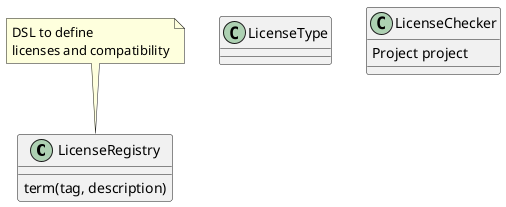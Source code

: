 @startuml

class LicenseRegistry {
   term(tag, description)

}
note top of LicenseRegistry
    DSL to define
    licenses and compatibility
end note

class LicenseType {
}

class LicenseChecker {
   Project project

}

@enduml

